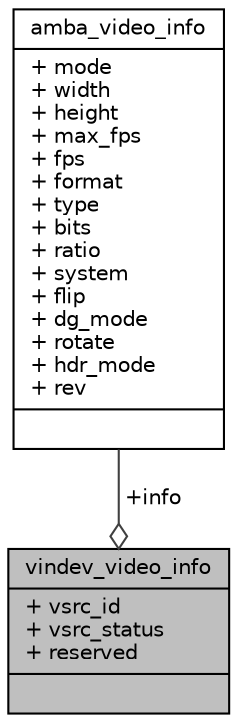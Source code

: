 digraph "vindev_video_info"
{
 // INTERACTIVE_SVG=YES
 // LATEX_PDF_SIZE
  bgcolor="transparent";
  edge [fontname="Helvetica",fontsize="10",labelfontname="Helvetica",labelfontsize="10"];
  node [fontname="Helvetica",fontsize="10",shape=record];
  Node1 [label="{vindev_video_info\n|+ vsrc_id\l+ vsrc_status\l+ reserved\l|}",height=0.2,width=0.4,color="black", fillcolor="grey75", style="filled", fontcolor="black",tooltip=" "];
  Node2 -> Node1 [color="grey25",fontsize="10",style="solid",label=" +info" ,arrowhead="odiamond",fontname="Helvetica"];
  Node2 [label="{amba_video_info\n|+ mode\l+ width\l+ height\l+ max_fps\l+ fps\l+ format\l+ type\l+ bits\l+ ratio\l+ system\l+ flip\l+ dg_mode\l+ rotate\l+ hdr_mode\l+ rev\l|}",height=0.2,width=0.4,color="black",URL="$da/dae/structamba__video__info.html",tooltip="Amba video info."];
}
